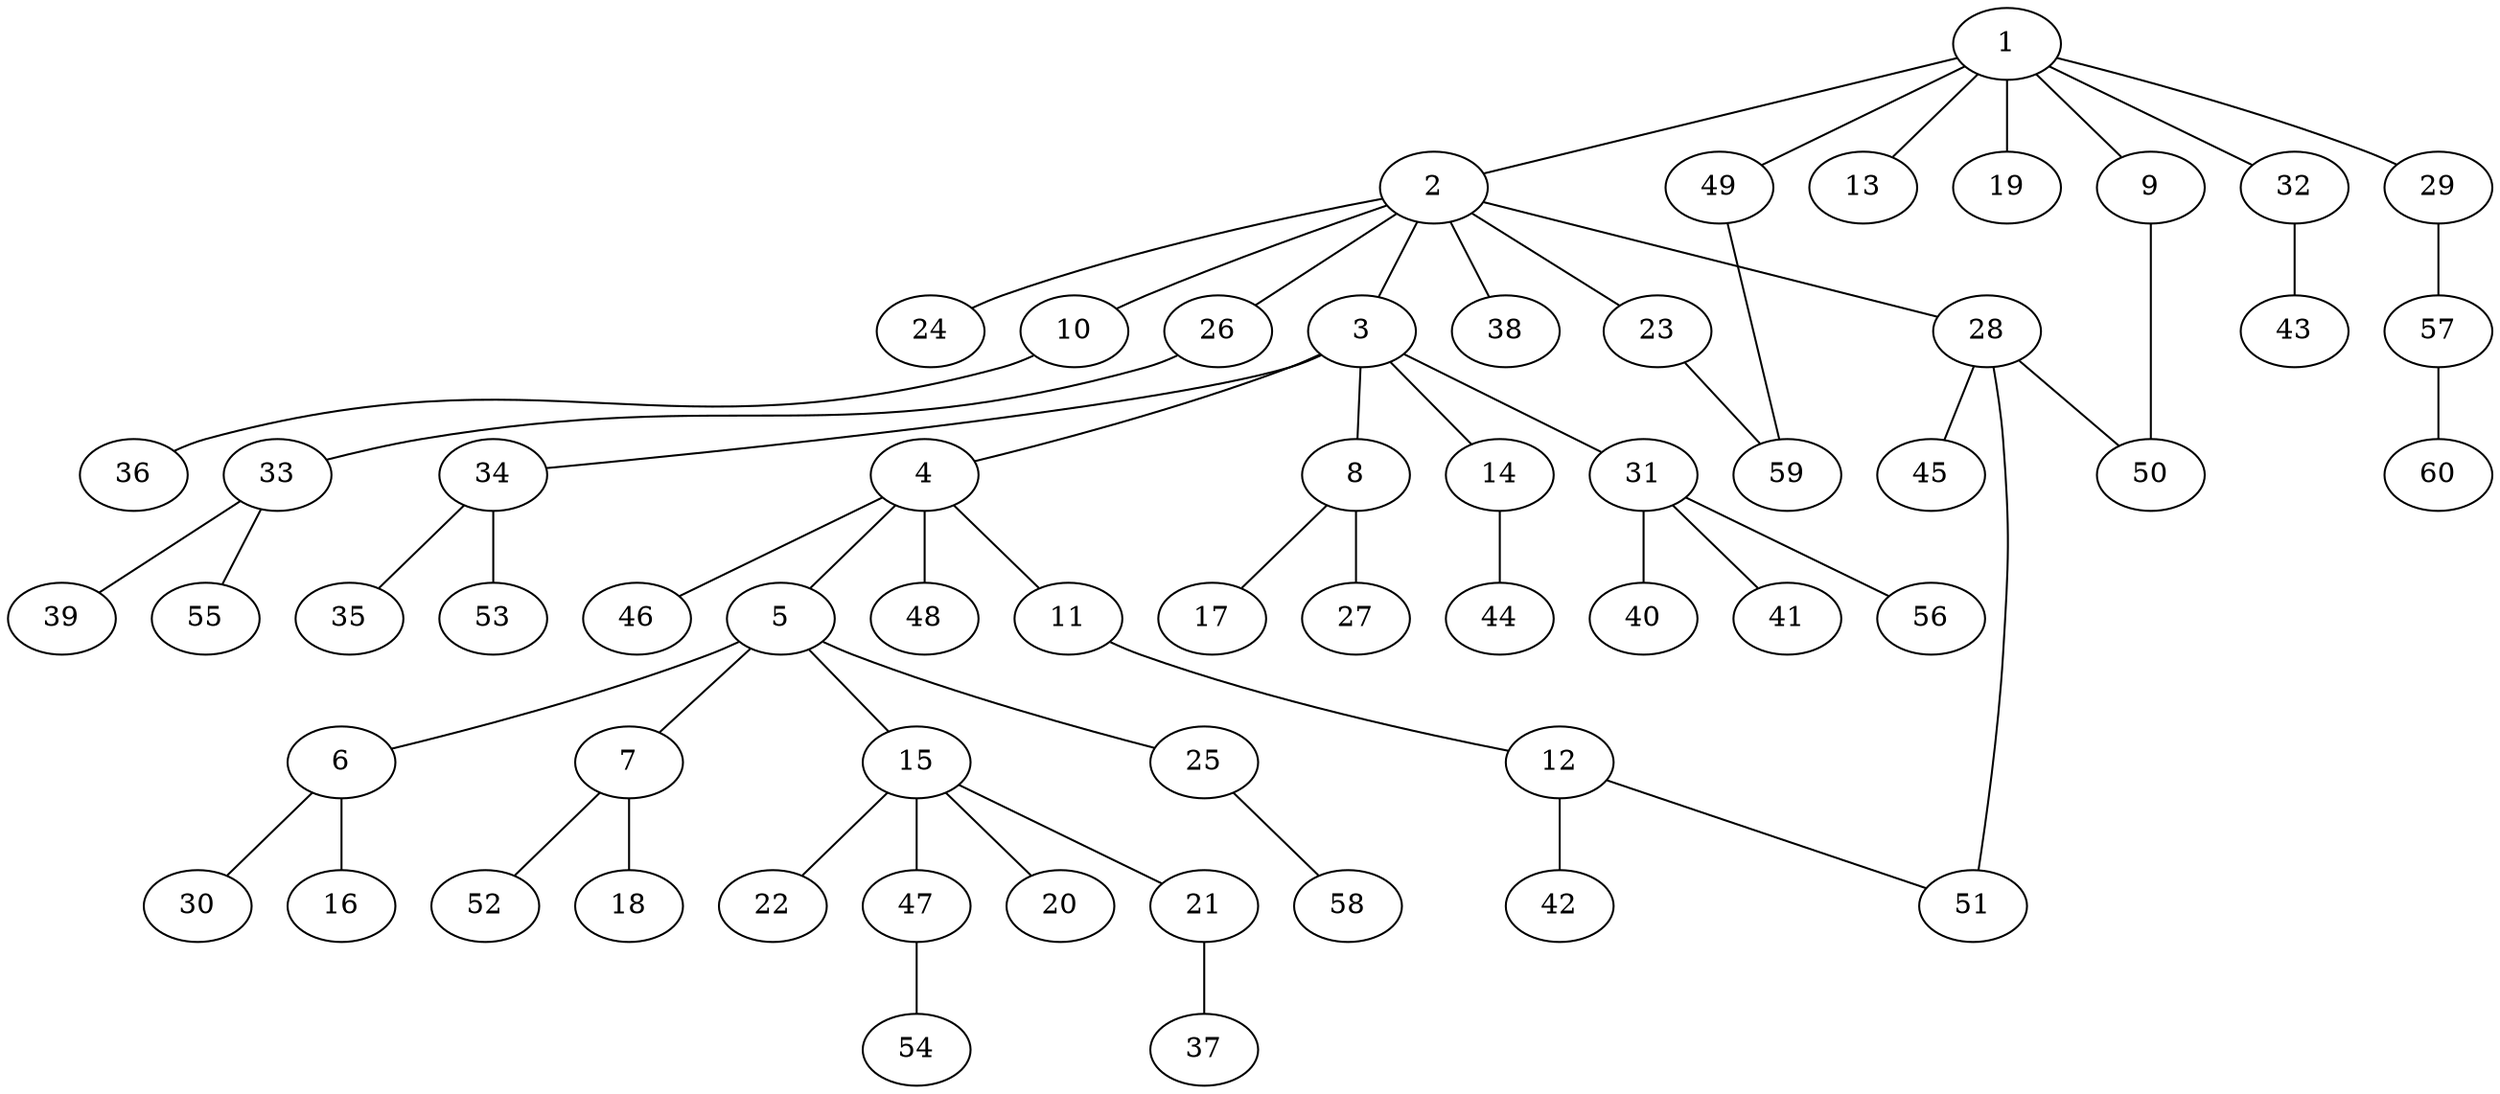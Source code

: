 graph graphname {1--2
1--9
1--13
1--19
1--29
1--32
1--49
2--3
2--10
2--23
2--24
2--26
2--28
2--38
3--4
3--8
3--14
3--31
3--34
4--5
4--11
4--46
4--48
5--6
5--7
5--15
5--25
6--16
6--30
7--18
7--52
8--17
8--27
9--50
10--36
11--12
12--42
12--51
14--44
15--20
15--21
15--22
15--47
21--37
23--59
25--58
26--33
28--45
28--50
28--51
29--57
31--40
31--41
31--56
32--43
33--39
33--55
34--35
34--53
47--54
49--59
57--60
}